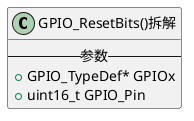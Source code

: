 @startuml 05fourth拆解
class GPIO_ResetBits()拆解{
    --参数--
    + GPIO_TypeDef* GPIOx
    + uint16_t GPIO_Pin
}
@enduml